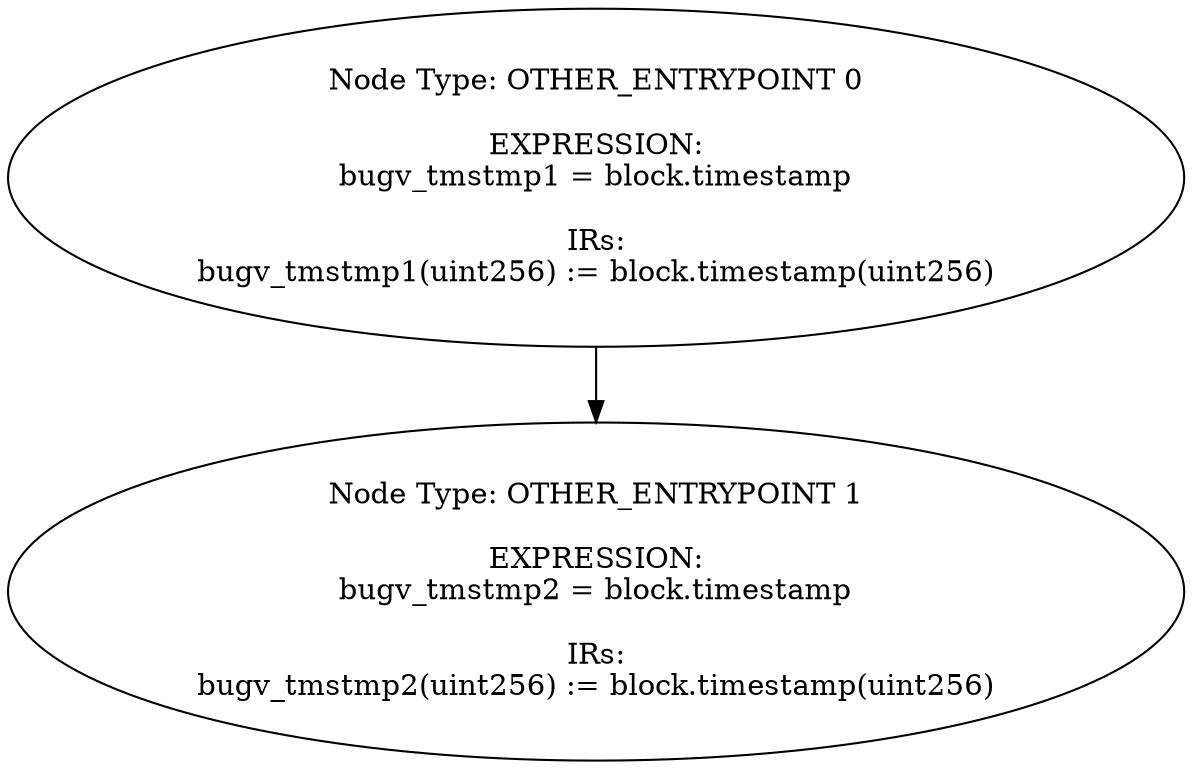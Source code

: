 digraph{
0[label="Node Type: OTHER_ENTRYPOINT 0

EXPRESSION:
bugv_tmstmp1 = block.timestamp

IRs:
bugv_tmstmp1(uint256) := block.timestamp(uint256)"];
0->1;
1[label="Node Type: OTHER_ENTRYPOINT 1

EXPRESSION:
bugv_tmstmp2 = block.timestamp

IRs:
bugv_tmstmp2(uint256) := block.timestamp(uint256)"];
}
